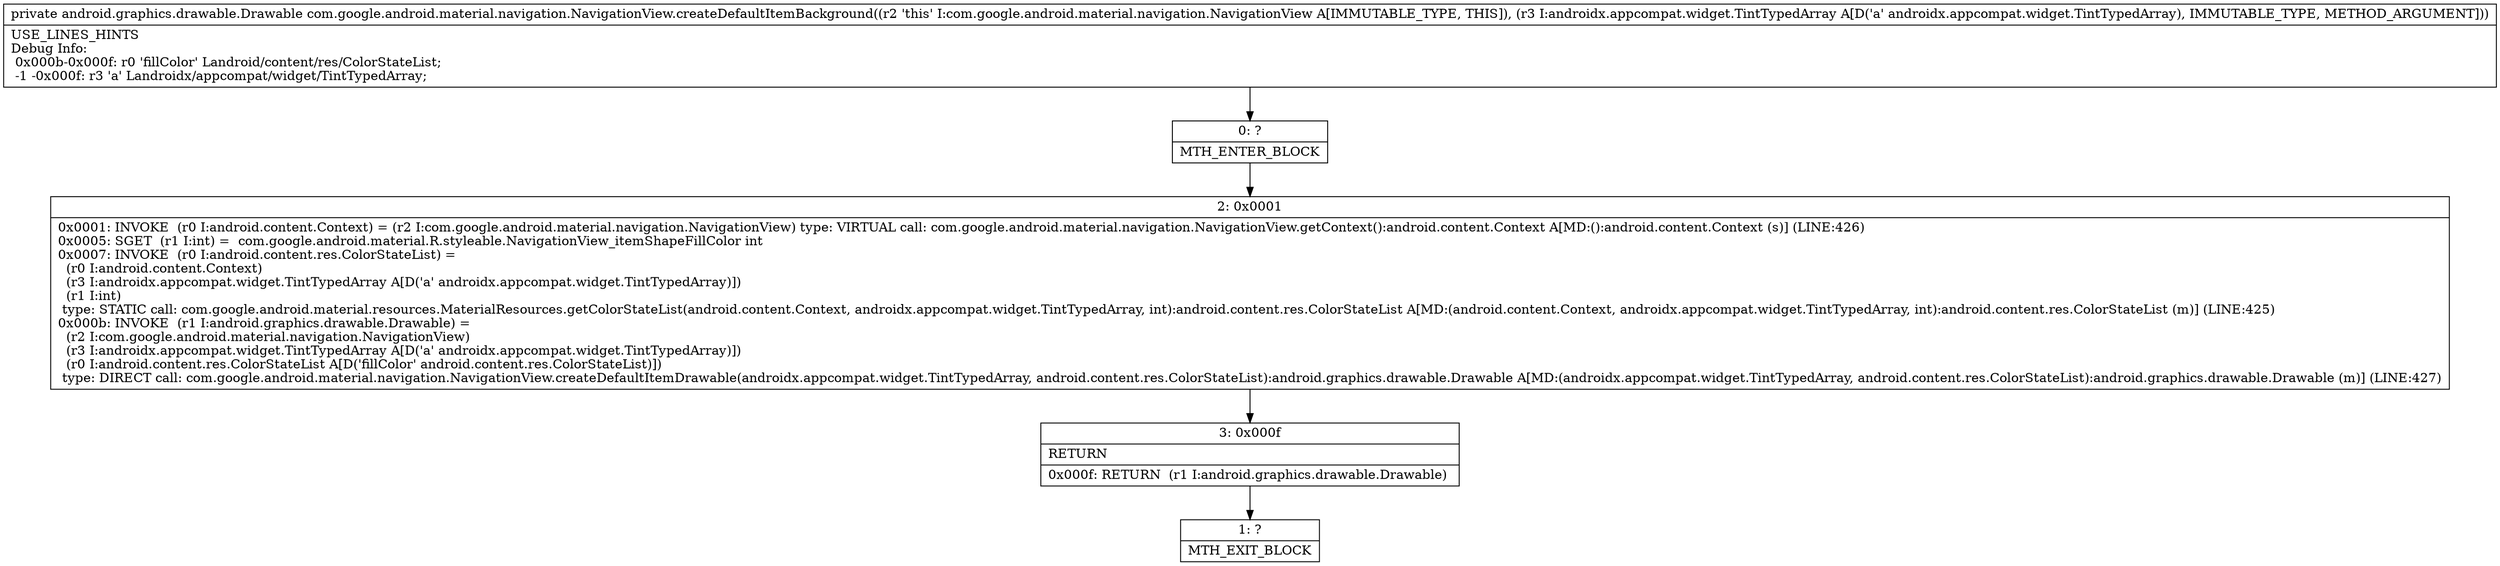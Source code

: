 digraph "CFG forcom.google.android.material.navigation.NavigationView.createDefaultItemBackground(Landroidx\/appcompat\/widget\/TintTypedArray;)Landroid\/graphics\/drawable\/Drawable;" {
Node_0 [shape=record,label="{0\:\ ?|MTH_ENTER_BLOCK\l}"];
Node_2 [shape=record,label="{2\:\ 0x0001|0x0001: INVOKE  (r0 I:android.content.Context) = (r2 I:com.google.android.material.navigation.NavigationView) type: VIRTUAL call: com.google.android.material.navigation.NavigationView.getContext():android.content.Context A[MD:():android.content.Context (s)] (LINE:426)\l0x0005: SGET  (r1 I:int) =  com.google.android.material.R.styleable.NavigationView_itemShapeFillColor int \l0x0007: INVOKE  (r0 I:android.content.res.ColorStateList) = \l  (r0 I:android.content.Context)\l  (r3 I:androidx.appcompat.widget.TintTypedArray A[D('a' androidx.appcompat.widget.TintTypedArray)])\l  (r1 I:int)\l type: STATIC call: com.google.android.material.resources.MaterialResources.getColorStateList(android.content.Context, androidx.appcompat.widget.TintTypedArray, int):android.content.res.ColorStateList A[MD:(android.content.Context, androidx.appcompat.widget.TintTypedArray, int):android.content.res.ColorStateList (m)] (LINE:425)\l0x000b: INVOKE  (r1 I:android.graphics.drawable.Drawable) = \l  (r2 I:com.google.android.material.navigation.NavigationView)\l  (r3 I:androidx.appcompat.widget.TintTypedArray A[D('a' androidx.appcompat.widget.TintTypedArray)])\l  (r0 I:android.content.res.ColorStateList A[D('fillColor' android.content.res.ColorStateList)])\l type: DIRECT call: com.google.android.material.navigation.NavigationView.createDefaultItemDrawable(androidx.appcompat.widget.TintTypedArray, android.content.res.ColorStateList):android.graphics.drawable.Drawable A[MD:(androidx.appcompat.widget.TintTypedArray, android.content.res.ColorStateList):android.graphics.drawable.Drawable (m)] (LINE:427)\l}"];
Node_3 [shape=record,label="{3\:\ 0x000f|RETURN\l|0x000f: RETURN  (r1 I:android.graphics.drawable.Drawable) \l}"];
Node_1 [shape=record,label="{1\:\ ?|MTH_EXIT_BLOCK\l}"];
MethodNode[shape=record,label="{private android.graphics.drawable.Drawable com.google.android.material.navigation.NavigationView.createDefaultItemBackground((r2 'this' I:com.google.android.material.navigation.NavigationView A[IMMUTABLE_TYPE, THIS]), (r3 I:androidx.appcompat.widget.TintTypedArray A[D('a' androidx.appcompat.widget.TintTypedArray), IMMUTABLE_TYPE, METHOD_ARGUMENT]))  | USE_LINES_HINTS\lDebug Info:\l  0x000b\-0x000f: r0 'fillColor' Landroid\/content\/res\/ColorStateList;\l  \-1 \-0x000f: r3 'a' Landroidx\/appcompat\/widget\/TintTypedArray;\l}"];
MethodNode -> Node_0;Node_0 -> Node_2;
Node_2 -> Node_3;
Node_3 -> Node_1;
}

